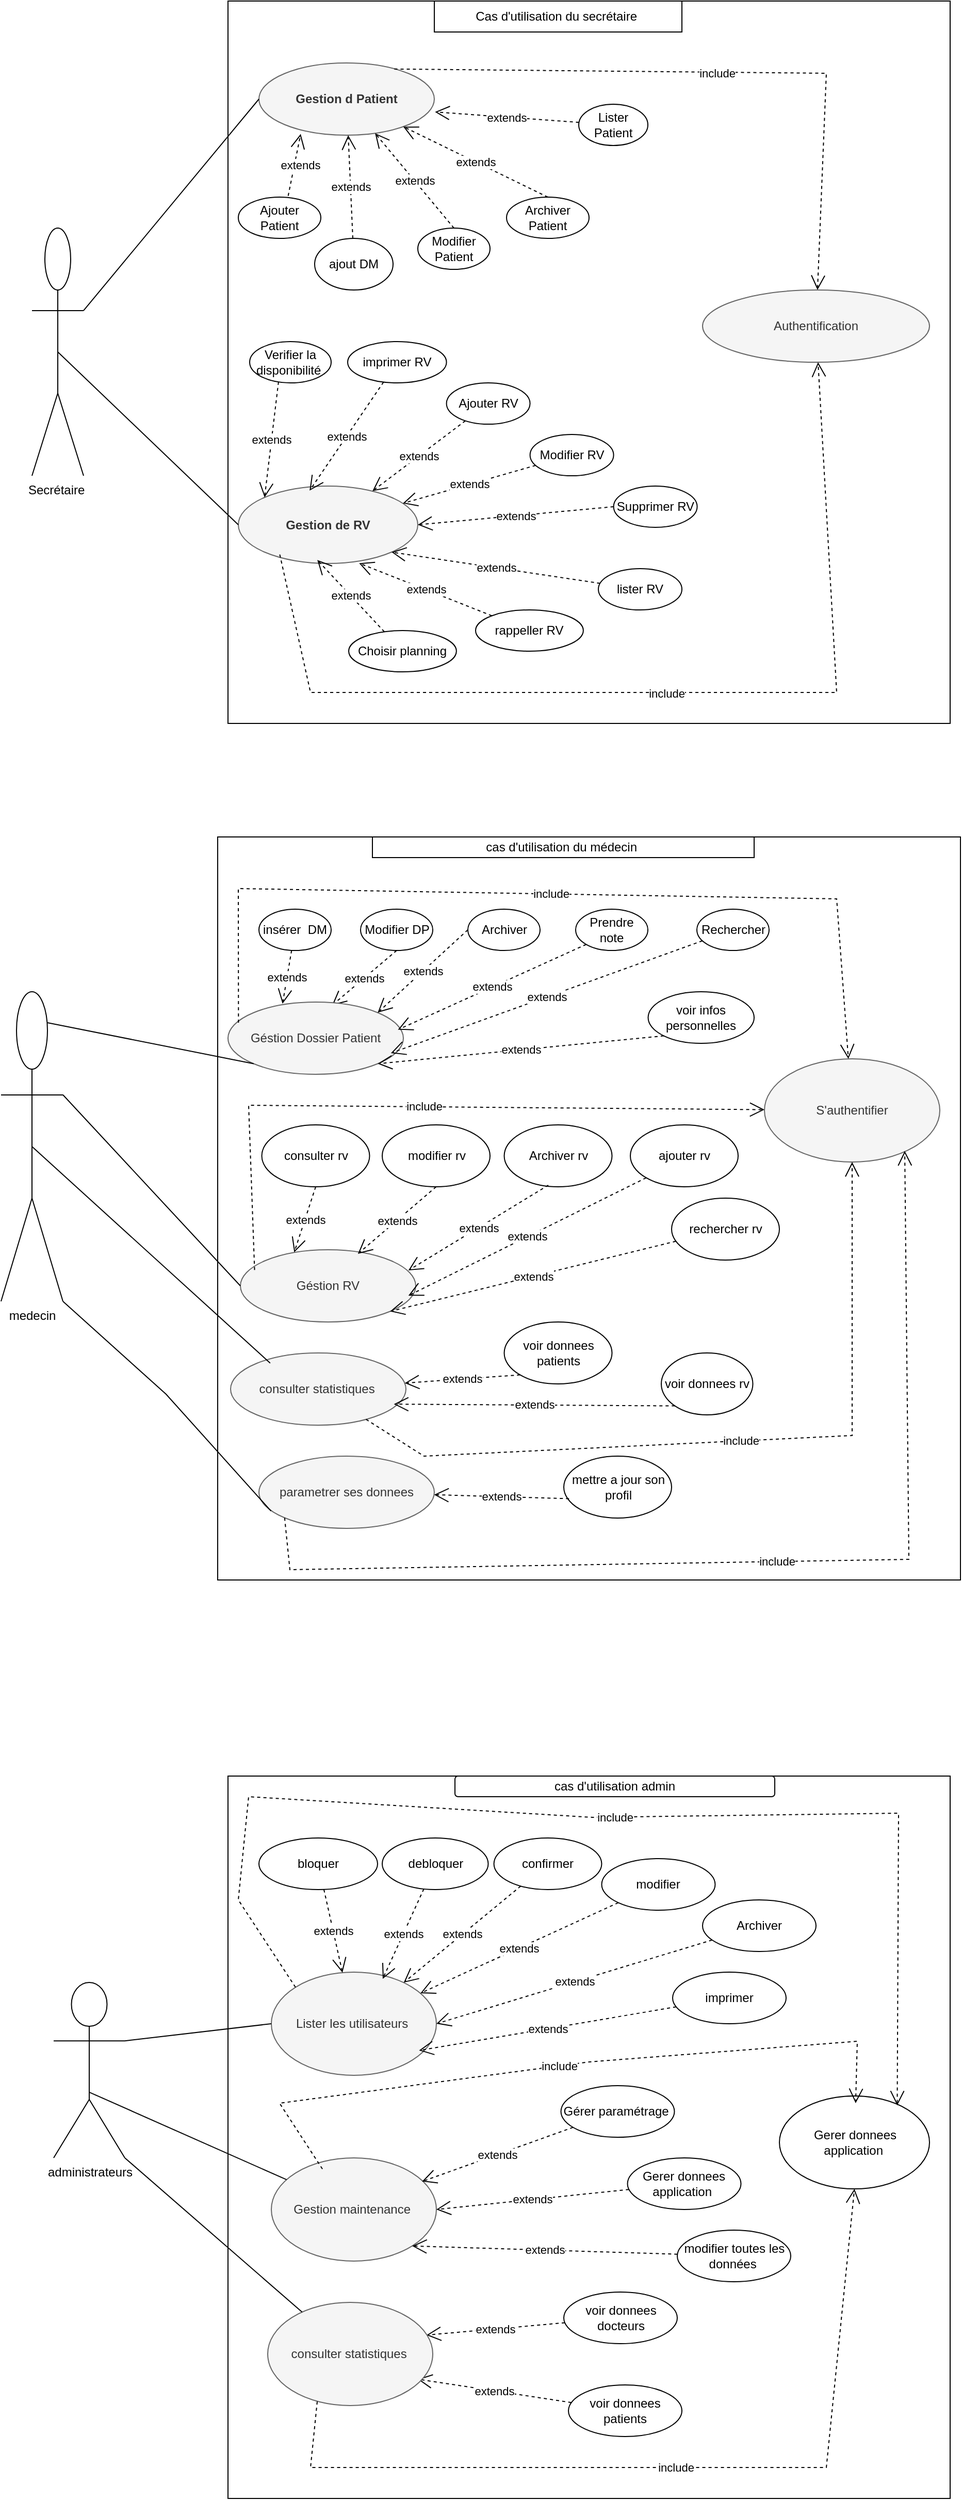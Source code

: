 <mxfile version="24.8.8">
  <diagram id="C5RBs43oDa-KdzZeNtuy" name="Page-1">
    <mxGraphModel dx="1750" dy="870" grid="1" gridSize="10" guides="1" tooltips="1" connect="1" arrows="1" fold="1" page="1" pageScale="1" pageWidth="827" pageHeight="1169" math="0" shadow="0">
      <root>
        <mxCell id="WIyWlLk6GJQsqaUBKTNV-0" />
        <mxCell id="WIyWlLk6GJQsqaUBKTNV-1" parent="WIyWlLk6GJQsqaUBKTNV-0" />
        <mxCell id="-azY2W3yGZLZTdUkkEGY-0" value="" style="whiteSpace=wrap;html=1;aspect=fixed;" parent="WIyWlLk6GJQsqaUBKTNV-1" vertex="1">
          <mxGeometry x="250" y="20" width="700" height="700" as="geometry" />
        </mxCell>
        <mxCell id="-azY2W3yGZLZTdUkkEGY-1" value="Cas d&#39;utilisation du secrétaire&amp;nbsp;" style="rounded=0;whiteSpace=wrap;html=1;" parent="WIyWlLk6GJQsqaUBKTNV-1" vertex="1">
          <mxGeometry x="450" y="20" width="240" height="30" as="geometry" />
        </mxCell>
        <mxCell id="-azY2W3yGZLZTdUkkEGY-2" value="Secrétaire&amp;nbsp;" style="shape=umlActor;verticalLabelPosition=bottom;verticalAlign=top;html=1;outlineConnect=0;" parent="WIyWlLk6GJQsqaUBKTNV-1" vertex="1">
          <mxGeometry x="60" y="240" width="50" height="240" as="geometry" />
        </mxCell>
        <mxCell id="-azY2W3yGZLZTdUkkEGY-4" value="Gestion d Patient" style="ellipse;whiteSpace=wrap;html=1;fillColor=#f5f5f5;fontColor=#333333;strokeColor=#666666;fontStyle=1" parent="WIyWlLk6GJQsqaUBKTNV-1" vertex="1">
          <mxGeometry x="280" y="80" width="170" height="70" as="geometry" />
        </mxCell>
        <mxCell id="-azY2W3yGZLZTdUkkEGY-6" value="extends" style="endArrow=open;endSize=12;dashed=1;html=1;rounded=0;exitX=0.5;exitY=1;exitDx=0;exitDy=0;entryX=0.238;entryY=0.983;entryDx=0;entryDy=0;entryPerimeter=0;" parent="WIyWlLk6GJQsqaUBKTNV-1" source="-azY2W3yGZLZTdUkkEGY-7" target="-azY2W3yGZLZTdUkkEGY-4" edge="1">
          <mxGeometry x="0.408" y="-6" width="160" relative="1" as="geometry">
            <mxPoint x="310" y="280" as="sourcePoint" />
            <mxPoint x="310" y="170" as="targetPoint" />
            <Array as="points" />
            <mxPoint y="-1" as="offset" />
          </mxGeometry>
        </mxCell>
        <mxCell id="-azY2W3yGZLZTdUkkEGY-7" value="Ajouter Patient" style="ellipse;whiteSpace=wrap;html=1;" parent="WIyWlLk6GJQsqaUBKTNV-1" vertex="1">
          <mxGeometry x="260" y="210" width="80" height="40" as="geometry" />
        </mxCell>
        <mxCell id="-azY2W3yGZLZTdUkkEGY-8" value="" style="endArrow=none;html=1;rounded=0;exitX=1;exitY=0.333;exitDx=0;exitDy=0;exitPerimeter=0;entryX=0;entryY=0.5;entryDx=0;entryDy=0;" parent="WIyWlLk6GJQsqaUBKTNV-1" source="-azY2W3yGZLZTdUkkEGY-2" target="-azY2W3yGZLZTdUkkEGY-4" edge="1">
          <mxGeometry width="50" height="50" relative="1" as="geometry">
            <mxPoint x="200" y="390" as="sourcePoint" />
            <mxPoint x="250" y="340" as="targetPoint" />
          </mxGeometry>
        </mxCell>
        <mxCell id="-azY2W3yGZLZTdUkkEGY-9" value="Modifier Patient" style="ellipse;whiteSpace=wrap;html=1;" parent="WIyWlLk6GJQsqaUBKTNV-1" vertex="1">
          <mxGeometry x="434" y="240" width="70" height="40" as="geometry" />
        </mxCell>
        <mxCell id="-azY2W3yGZLZTdUkkEGY-10" value="extends" style="endArrow=open;endSize=12;dashed=1;html=1;rounded=0;exitX=0.5;exitY=0;exitDx=0;exitDy=0;" parent="WIyWlLk6GJQsqaUBKTNV-1" source="-azY2W3yGZLZTdUkkEGY-9" target="-azY2W3yGZLZTdUkkEGY-4" edge="1">
          <mxGeometry width="160" relative="1" as="geometry">
            <mxPoint x="429" y="280" as="sourcePoint" />
            <mxPoint x="444" y="330" as="targetPoint" />
            <Array as="points" />
          </mxGeometry>
        </mxCell>
        <mxCell id="-azY2W3yGZLZTdUkkEGY-12" value="Archiver Patient" style="ellipse;whiteSpace=wrap;html=1;" parent="WIyWlLk6GJQsqaUBKTNV-1" vertex="1">
          <mxGeometry x="520" y="210" width="80" height="40" as="geometry" />
        </mxCell>
        <mxCell id="-azY2W3yGZLZTdUkkEGY-13" value="extends" style="endArrow=open;endSize=12;dashed=1;html=1;rounded=0;exitX=0.5;exitY=0;exitDx=0;exitDy=0;" parent="WIyWlLk6GJQsqaUBKTNV-1" source="-azY2W3yGZLZTdUkkEGY-12" target="-azY2W3yGZLZTdUkkEGY-4" edge="1">
          <mxGeometry width="160" relative="1" as="geometry">
            <mxPoint x="492.5" y="310" as="sourcePoint" />
            <mxPoint x="407.5" y="362" as="targetPoint" />
            <Array as="points" />
          </mxGeometry>
        </mxCell>
        <mxCell id="-azY2W3yGZLZTdUkkEGY-16" value="Gestion de RV" style="ellipse;whiteSpace=wrap;html=1;fillColor=#f5f5f5;fontColor=#333333;strokeColor=#666666;fontStyle=1" parent="WIyWlLk6GJQsqaUBKTNV-1" vertex="1">
          <mxGeometry x="260" y="490" width="174" height="75" as="geometry" />
        </mxCell>
        <mxCell id="-azY2W3yGZLZTdUkkEGY-17" value="Supprimer RV" style="ellipse;whiteSpace=wrap;html=1;" parent="WIyWlLk6GJQsqaUBKTNV-1" vertex="1">
          <mxGeometry x="623.79" y="490" width="81" height="40" as="geometry" />
        </mxCell>
        <mxCell id="-azY2W3yGZLZTdUkkEGY-18" value="extends" style="endArrow=open;endSize=12;dashed=1;html=1;rounded=0;exitX=0;exitY=0.5;exitDx=0;exitDy=0;entryX=1;entryY=0.5;entryDx=0;entryDy=0;" parent="WIyWlLk6GJQsqaUBKTNV-1" source="-azY2W3yGZLZTdUkkEGY-17" target="-azY2W3yGZLZTdUkkEGY-16" edge="1">
          <mxGeometry width="160" relative="1" as="geometry">
            <mxPoint x="502.5" y="470" as="sourcePoint" />
            <mxPoint x="417.5" y="522" as="targetPoint" />
            <Array as="points" />
          </mxGeometry>
        </mxCell>
        <mxCell id="-azY2W3yGZLZTdUkkEGY-19" value="extends" style="endArrow=open;endSize=12;dashed=1;html=1;rounded=0;" parent="WIyWlLk6GJQsqaUBKTNV-1" source="-azY2W3yGZLZTdUkkEGY-22" target="-azY2W3yGZLZTdUkkEGY-16" edge="1">
          <mxGeometry width="160" relative="1" as="geometry">
            <mxPoint x="371" y="430" as="sourcePoint" />
            <mxPoint x="454" y="490" as="targetPoint" />
            <Array as="points" />
          </mxGeometry>
        </mxCell>
        <mxCell id="-azY2W3yGZLZTdUkkEGY-20" value="extends" style="endArrow=open;endSize=12;dashed=1;html=1;rounded=0;" parent="WIyWlLk6GJQsqaUBKTNV-1" source="-azY2W3yGZLZTdUkkEGY-21" target="-azY2W3yGZLZTdUkkEGY-16" edge="1">
          <mxGeometry width="160" relative="1" as="geometry">
            <mxPoint x="320" y="440" as="sourcePoint" />
            <mxPoint x="340" y="520" as="targetPoint" />
            <Array as="points" />
          </mxGeometry>
        </mxCell>
        <mxCell id="-azY2W3yGZLZTdUkkEGY-22" value="Modifier RV" style="ellipse;whiteSpace=wrap;html=1;" parent="WIyWlLk6GJQsqaUBKTNV-1" vertex="1">
          <mxGeometry x="542.79" y="440" width="81" height="40" as="geometry" />
        </mxCell>
        <mxCell id="-azY2W3yGZLZTdUkkEGY-26" value="" style="endArrow=open;endSize=12;dashed=1;html=1;rounded=0;exitX=0.772;exitY=0.084;exitDx=0;exitDy=0;exitPerimeter=0;" parent="WIyWlLk6GJQsqaUBKTNV-1" source="-azY2W3yGZLZTdUkkEGY-4" target="-azY2W3yGZLZTdUkkEGY-32" edge="1">
          <mxGeometry width="160" relative="1" as="geometry">
            <mxPoint x="320" y="440" as="sourcePoint" />
            <mxPoint x="348" y="535" as="targetPoint" />
            <Array as="points">
              <mxPoint x="830" y="90" />
            </Array>
          </mxGeometry>
        </mxCell>
        <mxCell id="-azY2W3yGZLZTdUkkEGY-33" value="include" style="edgeLabel;html=1;align=center;verticalAlign=middle;resizable=0;points=[];" parent="-azY2W3yGZLZTdUkkEGY-26" vertex="1" connectable="0">
          <mxGeometry x="-0.005" y="-1" relative="1" as="geometry">
            <mxPoint as="offset" />
          </mxGeometry>
        </mxCell>
        <mxCell id="-azY2W3yGZLZTdUkkEGY-21" value="Ajouter RV" style="ellipse;whiteSpace=wrap;html=1;" parent="WIyWlLk6GJQsqaUBKTNV-1" vertex="1">
          <mxGeometry x="461.79" y="390" width="81" height="40" as="geometry" />
        </mxCell>
        <mxCell id="-azY2W3yGZLZTdUkkEGY-27" value="lister RV" style="ellipse;whiteSpace=wrap;html=1;" parent="WIyWlLk6GJQsqaUBKTNV-1" vertex="1">
          <mxGeometry x="609" y="570" width="81" height="40" as="geometry" />
        </mxCell>
        <mxCell id="-azY2W3yGZLZTdUkkEGY-28" value="extends" style="endArrow=open;endSize=12;dashed=1;html=1;rounded=0;entryX=1;entryY=1;entryDx=0;entryDy=0;" parent="WIyWlLk6GJQsqaUBKTNV-1" source="-azY2W3yGZLZTdUkkEGY-27" target="-azY2W3yGZLZTdUkkEGY-16" edge="1">
          <mxGeometry width="160" relative="1" as="geometry">
            <mxPoint x="513" y="532.5" as="sourcePoint" />
            <mxPoint x="490" y="682.5" as="targetPoint" />
            <Array as="points" />
          </mxGeometry>
        </mxCell>
        <mxCell id="-azY2W3yGZLZTdUkkEGY-30" value="Lister Patient" style="ellipse;whiteSpace=wrap;html=1;" parent="WIyWlLk6GJQsqaUBKTNV-1" vertex="1">
          <mxGeometry x="590" y="120" width="67" height="40" as="geometry" />
        </mxCell>
        <mxCell id="-azY2W3yGZLZTdUkkEGY-31" value="extends" style="endArrow=open;endSize=12;dashed=1;html=1;rounded=0;entryX=1.004;entryY=0.678;entryDx=0;entryDy=0;entryPerimeter=0;" parent="WIyWlLk6GJQsqaUBKTNV-1" source="-azY2W3yGZLZTdUkkEGY-30" target="-azY2W3yGZLZTdUkkEGY-4" edge="1">
          <mxGeometry width="160" relative="1" as="geometry">
            <mxPoint x="502" y="280" as="sourcePoint" />
            <mxPoint x="407" y="330" as="targetPoint" />
            <Array as="points" />
          </mxGeometry>
        </mxCell>
        <mxCell id="-azY2W3yGZLZTdUkkEGY-32" value="Authentification" style="ellipse;whiteSpace=wrap;html=1;fillColor=#f5f5f5;fontColor=#333333;strokeColor=#666666;" parent="WIyWlLk6GJQsqaUBKTNV-1" vertex="1">
          <mxGeometry x="710" y="300" width="220" height="70" as="geometry" />
        </mxCell>
        <mxCell id="-azY2W3yGZLZTdUkkEGY-34" value="" style="endArrow=open;endSize=12;dashed=1;html=1;rounded=0;exitX=0.231;exitY=0.884;exitDx=0;exitDy=0;exitPerimeter=0;" parent="WIyWlLk6GJQsqaUBKTNV-1" source="-azY2W3yGZLZTdUkkEGY-16" target="-azY2W3yGZLZTdUkkEGY-32" edge="1">
          <mxGeometry width="160" relative="1" as="geometry">
            <mxPoint x="318" y="640" as="sourcePoint" />
            <mxPoint x="900" y="720" as="targetPoint" />
            <Array as="points">
              <mxPoint x="330" y="690" />
              <mxPoint x="840" y="690" />
            </Array>
          </mxGeometry>
        </mxCell>
        <mxCell id="-azY2W3yGZLZTdUkkEGY-35" value="include" style="edgeLabel;html=1;align=center;verticalAlign=middle;resizable=0;points=[];" parent="-azY2W3yGZLZTdUkkEGY-34" vertex="1" connectable="0">
          <mxGeometry x="-0.005" y="-1" relative="1" as="geometry">
            <mxPoint as="offset" />
          </mxGeometry>
        </mxCell>
        <mxCell id="-azY2W3yGZLZTdUkkEGY-40" value="ajout DM" style="ellipse;whiteSpace=wrap;html=1;" parent="WIyWlLk6GJQsqaUBKTNV-1" vertex="1">
          <mxGeometry x="334" y="250" width="76" height="50" as="geometry" />
        </mxCell>
        <mxCell id="-azY2W3yGZLZTdUkkEGY-41" value="extends" style="endArrow=open;endSize=12;dashed=1;html=1;rounded=0;" parent="WIyWlLk6GJQsqaUBKTNV-1" source="-azY2W3yGZLZTdUkkEGY-40" target="-azY2W3yGZLZTdUkkEGY-4" edge="1">
          <mxGeometry width="160" relative="1" as="geometry">
            <mxPoint x="330" y="420" as="sourcePoint" />
            <mxPoint x="270" y="525" as="targetPoint" />
            <Array as="points" />
          </mxGeometry>
        </mxCell>
        <mxCell id="-azY2W3yGZLZTdUkkEGY-45" value="rappeller RV" style="ellipse;whiteSpace=wrap;html=1;" parent="WIyWlLk6GJQsqaUBKTNV-1" vertex="1">
          <mxGeometry x="490.0" y="610" width="104.43" height="40" as="geometry" />
        </mxCell>
        <mxCell id="-azY2W3yGZLZTdUkkEGY-46" value="extends" style="endArrow=open;endSize=12;dashed=1;html=1;rounded=0;entryX=0.673;entryY=0.997;entryDx=0;entryDy=0;entryPerimeter=0;" parent="WIyWlLk6GJQsqaUBKTNV-1" source="-azY2W3yGZLZTdUkkEGY-45" target="-azY2W3yGZLZTdUkkEGY-16" edge="1">
          <mxGeometry width="160" relative="1" as="geometry">
            <mxPoint x="427.93" y="548.5" as="sourcePoint" />
            <mxPoint x="303.0" y="580" as="targetPoint" />
            <Array as="points" />
          </mxGeometry>
        </mxCell>
        <mxCell id="-azY2W3yGZLZTdUkkEGY-52" value="" style="whiteSpace=wrap;html=1;aspect=fixed;" parent="WIyWlLk6GJQsqaUBKTNV-1" vertex="1">
          <mxGeometry x="240" y="830" width="720" height="720" as="geometry" />
        </mxCell>
        <mxCell id="-azY2W3yGZLZTdUkkEGY-53" value="medecin" style="shape=umlActor;verticalLabelPosition=bottom;verticalAlign=top;html=1;outlineConnect=0;" parent="WIyWlLk6GJQsqaUBKTNV-1" vertex="1">
          <mxGeometry x="30" y="980" width="60" height="300" as="geometry" />
        </mxCell>
        <mxCell id="-azY2W3yGZLZTdUkkEGY-54" value="extends" style="endArrow=open;endSize=12;dashed=1;html=1;rounded=0;entryX=0.593;entryY=0.046;entryDx=0;entryDy=0;exitX=0.5;exitY=1;exitDx=0;exitDy=0;entryPerimeter=0;" parent="WIyWlLk6GJQsqaUBKTNV-1" source="-azY2W3yGZLZTdUkkEGY-60" target="-azY2W3yGZLZTdUkkEGY-56" edge="1">
          <mxGeometry width="160" relative="1" as="geometry">
            <mxPoint x="470" y="960" as="sourcePoint" />
            <mxPoint x="367" y="1010" as="targetPoint" />
            <Array as="points" />
          </mxGeometry>
        </mxCell>
        <mxCell id="-azY2W3yGZLZTdUkkEGY-55" value="insérer&amp;nbsp; DM" style="ellipse;whiteSpace=wrap;html=1;" parent="WIyWlLk6GJQsqaUBKTNV-1" vertex="1">
          <mxGeometry x="280" y="900" width="70" height="40" as="geometry" />
        </mxCell>
        <mxCell id="-azY2W3yGZLZTdUkkEGY-56" value="Géstion Dossier Patient" style="ellipse;whiteSpace=wrap;html=1;fillColor=#f5f5f5;fontColor=#333333;strokeColor=#666666;" parent="WIyWlLk6GJQsqaUBKTNV-1" vertex="1">
          <mxGeometry x="250" y="990" width="170" height="70" as="geometry" />
        </mxCell>
        <mxCell id="-azY2W3yGZLZTdUkkEGY-58" value="cas d&#39;utilisation du médecin&amp;nbsp;" style="rounded=0;whiteSpace=wrap;html=1;" parent="WIyWlLk6GJQsqaUBKTNV-1" vertex="1">
          <mxGeometry x="390" y="830" width="370" height="20" as="geometry" />
        </mxCell>
        <mxCell id="-azY2W3yGZLZTdUkkEGY-59" value="extends" style="endArrow=open;endSize=12;dashed=1;html=1;rounded=0;entryX=0.311;entryY=0.023;entryDx=0;entryDy=0;entryPerimeter=0;" parent="WIyWlLk6GJQsqaUBKTNV-1" source="-azY2W3yGZLZTdUkkEGY-55" target="-azY2W3yGZLZTdUkkEGY-56" edge="1">
          <mxGeometry width="160" relative="1" as="geometry">
            <mxPoint x="365" y="960" as="sourcePoint" />
            <mxPoint x="280" y="1020" as="targetPoint" />
            <Array as="points" />
          </mxGeometry>
        </mxCell>
        <mxCell id="-azY2W3yGZLZTdUkkEGY-60" value="Modifier DP" style="ellipse;whiteSpace=wrap;html=1;" parent="WIyWlLk6GJQsqaUBKTNV-1" vertex="1">
          <mxGeometry x="378.5" y="900" width="70" height="40" as="geometry" />
        </mxCell>
        <mxCell id="-azY2W3yGZLZTdUkkEGY-61" value="Archiver" style="ellipse;whiteSpace=wrap;html=1;" parent="WIyWlLk6GJQsqaUBKTNV-1" vertex="1">
          <mxGeometry x="482.5" y="900" width="70" height="40" as="geometry" />
        </mxCell>
        <mxCell id="-azY2W3yGZLZTdUkkEGY-62" value="extends" style="endArrow=open;endSize=12;dashed=1;html=1;rounded=0;entryX=1;entryY=0;entryDx=0;entryDy=0;exitX=0;exitY=0.5;exitDx=0;exitDy=0;" parent="WIyWlLk6GJQsqaUBKTNV-1" source="-azY2W3yGZLZTdUkkEGY-61" target="-azY2W3yGZLZTdUkkEGY-56" edge="1">
          <mxGeometry width="160" relative="1" as="geometry">
            <mxPoint x="480" y="970" as="sourcePoint" />
            <mxPoint x="351" y="1023" as="targetPoint" />
            <Array as="points" />
          </mxGeometry>
        </mxCell>
        <mxCell id="-azY2W3yGZLZTdUkkEGY-63" value="Prendre note" style="ellipse;whiteSpace=wrap;html=1;" parent="WIyWlLk6GJQsqaUBKTNV-1" vertex="1">
          <mxGeometry x="587.0" y="900" width="70" height="40" as="geometry" />
        </mxCell>
        <mxCell id="-azY2W3yGZLZTdUkkEGY-64" value="extends" style="endArrow=open;endSize=12;dashed=1;html=1;rounded=0;entryX=0.969;entryY=0.383;entryDx=0;entryDy=0;entryPerimeter=0;exitX=0;exitY=1;exitDx=0;exitDy=0;" parent="WIyWlLk6GJQsqaUBKTNV-1" source="-azY2W3yGZLZTdUkkEGY-63" target="-azY2W3yGZLZTdUkkEGY-56" edge="1">
          <mxGeometry width="160" relative="1" as="geometry">
            <mxPoint x="590" y="1025" as="sourcePoint" />
            <mxPoint x="410" y="1040" as="targetPoint" />
            <Array as="points" />
          </mxGeometry>
        </mxCell>
        <mxCell id="-azY2W3yGZLZTdUkkEGY-65" value="extends" style="endArrow=open;endSize=12;dashed=1;html=1;rounded=0;entryX=0.397;entryY=0.059;entryDx=0;entryDy=0;entryPerimeter=0;" parent="WIyWlLk6GJQsqaUBKTNV-1" source="-azY2W3yGZLZTdUkkEGY-66" target="-azY2W3yGZLZTdUkkEGY-16" edge="1">
          <mxGeometry width="160" relative="1" as="geometry">
            <mxPoint x="235.21" y="416" as="sourcePoint" />
            <mxPoint x="328.21" y="524" as="targetPoint" />
            <Array as="points" />
          </mxGeometry>
        </mxCell>
        <mxCell id="-azY2W3yGZLZTdUkkEGY-66" value="imprimer RV" style="ellipse;whiteSpace=wrap;html=1;" parent="WIyWlLk6GJQsqaUBKTNV-1" vertex="1">
          <mxGeometry x="366" y="350" width="95.79" height="40" as="geometry" />
        </mxCell>
        <mxCell id="-azY2W3yGZLZTdUkkEGY-68" value="Verifier la disponibilité&amp;nbsp;" style="ellipse;whiteSpace=wrap;html=1;" parent="WIyWlLk6GJQsqaUBKTNV-1" vertex="1">
          <mxGeometry x="271" y="350" width="79" height="40" as="geometry" />
        </mxCell>
        <mxCell id="-azY2W3yGZLZTdUkkEGY-69" value="extends" style="endArrow=open;endSize=12;dashed=1;html=1;rounded=0;exitX=0.354;exitY=0.973;exitDx=0;exitDy=0;exitPerimeter=0;entryX=0;entryY=0;entryDx=0;entryDy=0;" parent="WIyWlLk6GJQsqaUBKTNV-1" source="-azY2W3yGZLZTdUkkEGY-68" target="-azY2W3yGZLZTdUkkEGY-16" edge="1">
          <mxGeometry width="160" relative="1" as="geometry">
            <mxPoint x="557" y="130" as="sourcePoint" />
            <mxPoint x="363" y="490" as="targetPoint" />
            <Array as="points" />
          </mxGeometry>
        </mxCell>
        <mxCell id="-azY2W3yGZLZTdUkkEGY-83" value="Choisir planning" style="ellipse;whiteSpace=wrap;html=1;" parent="WIyWlLk6GJQsqaUBKTNV-1" vertex="1">
          <mxGeometry x="367.0" y="630" width="104.43" height="40" as="geometry" />
        </mxCell>
        <mxCell id="-azY2W3yGZLZTdUkkEGY-84" value="extends" style="endArrow=open;endSize=12;dashed=1;html=1;rounded=0;entryX=0.44;entryY=0.955;entryDx=0;entryDy=0;entryPerimeter=0;" parent="WIyWlLk6GJQsqaUBKTNV-1" source="-azY2W3yGZLZTdUkkEGY-83" target="-azY2W3yGZLZTdUkkEGY-16" edge="1">
          <mxGeometry width="160" relative="1" as="geometry">
            <mxPoint x="299.93" y="558.5" as="sourcePoint" />
            <mxPoint x="430" y="549" as="targetPoint" />
            <Array as="points" />
          </mxGeometry>
        </mxCell>
        <mxCell id="-azY2W3yGZLZTdUkkEGY-86" value="" style="endArrow=none;html=1;rounded=0;exitX=0.5;exitY=0.5;exitDx=0;exitDy=0;exitPerimeter=0;entryX=0;entryY=0.5;entryDx=0;entryDy=0;" parent="WIyWlLk6GJQsqaUBKTNV-1" source="-azY2W3yGZLZTdUkkEGY-2" target="-azY2W3yGZLZTdUkkEGY-16" edge="1">
          <mxGeometry width="50" height="50" relative="1" as="geometry">
            <mxPoint x="184.5" y="220" as="sourcePoint" />
            <mxPoint x="365.5" y="454" as="targetPoint" />
          </mxGeometry>
        </mxCell>
        <mxCell id="-azY2W3yGZLZTdUkkEGY-89" value="Géstion RV" style="ellipse;whiteSpace=wrap;html=1;fillColor=#f5f5f5;fontColor=#333333;strokeColor=#666666;" parent="WIyWlLk6GJQsqaUBKTNV-1" vertex="1">
          <mxGeometry x="262" y="1230" width="170" height="70" as="geometry" />
        </mxCell>
        <mxCell id="-azY2W3yGZLZTdUkkEGY-91" value="consulter rv" style="ellipse;whiteSpace=wrap;html=1;" parent="WIyWlLk6GJQsqaUBKTNV-1" vertex="1">
          <mxGeometry x="282.75" y="1109" width="104.5" height="60" as="geometry" />
        </mxCell>
        <mxCell id="-azY2W3yGZLZTdUkkEGY-92" value="extends" style="endArrow=open;endSize=12;dashed=1;html=1;rounded=0;exitX=0.5;exitY=1;exitDx=0;exitDy=0;entryX=0.307;entryY=0.036;entryDx=0;entryDy=0;entryPerimeter=0;" parent="WIyWlLk6GJQsqaUBKTNV-1" source="-azY2W3yGZLZTdUkkEGY-91" target="-azY2W3yGZLZTdUkkEGY-89" edge="1">
          <mxGeometry width="160" relative="1" as="geometry">
            <mxPoint x="380" y="1278.2" as="sourcePoint" />
            <mxPoint x="515" y="1220" as="targetPoint" />
            <Array as="points" />
          </mxGeometry>
        </mxCell>
        <mxCell id="-azY2W3yGZLZTdUkkEGY-93" value="modifier rv" style="ellipse;whiteSpace=wrap;html=1;" parent="WIyWlLk6GJQsqaUBKTNV-1" vertex="1">
          <mxGeometry x="399.5" y="1109" width="104.5" height="60" as="geometry" />
        </mxCell>
        <mxCell id="-azY2W3yGZLZTdUkkEGY-94" value="extends" style="endArrow=open;endSize=12;dashed=1;html=1;rounded=0;exitX=0.5;exitY=1;exitDx=0;exitDy=0;entryX=0.67;entryY=0.057;entryDx=0;entryDy=0;entryPerimeter=0;" parent="WIyWlLk6GJQsqaUBKTNV-1" source="-azY2W3yGZLZTdUkkEGY-93" target="-azY2W3yGZLZTdUkkEGY-89" edge="1">
          <mxGeometry width="160" relative="1" as="geometry">
            <mxPoint x="518.5" y="1258.2" as="sourcePoint" />
            <mxPoint x="477.5" y="1280" as="targetPoint" />
            <Array as="points" />
          </mxGeometry>
        </mxCell>
        <mxCell id="-azY2W3yGZLZTdUkkEGY-95" value="Archiver rv" style="ellipse;whiteSpace=wrap;html=1;" parent="WIyWlLk6GJQsqaUBKTNV-1" vertex="1">
          <mxGeometry x="517.75" y="1109" width="104.5" height="60" as="geometry" />
        </mxCell>
        <mxCell id="-azY2W3yGZLZTdUkkEGY-96" value="extends" style="endArrow=open;endSize=12;dashed=1;html=1;rounded=0;exitX=0.409;exitY=0.974;exitDx=0;exitDy=0;entryX=0.958;entryY=0.286;entryDx=0;entryDy=0;entryPerimeter=0;exitPerimeter=0;" parent="WIyWlLk6GJQsqaUBKTNV-1" source="-azY2W3yGZLZTdUkkEGY-95" target="-azY2W3yGZLZTdUkkEGY-89" edge="1">
          <mxGeometry width="160" relative="1" as="geometry">
            <mxPoint x="628.72" y="1279.2" as="sourcePoint" />
            <mxPoint x="484.22" y="1325" as="targetPoint" />
            <Array as="points" />
          </mxGeometry>
        </mxCell>
        <mxCell id="-azY2W3yGZLZTdUkkEGY-98" value="extends" style="endArrow=open;endSize=12;dashed=1;html=1;rounded=0;exitX=0;exitY=1;exitDx=0;exitDy=0;entryX=0.958;entryY=0.636;entryDx=0;entryDy=0;entryPerimeter=0;" parent="WIyWlLk6GJQsqaUBKTNV-1" source="-azY2W3yGZLZTdUkkEGY-99" target="-azY2W3yGZLZTdUkkEGY-89" edge="1">
          <mxGeometry width="160" relative="1" as="geometry">
            <mxPoint x="677.15" y="1349.2" as="sourcePoint" />
            <mxPoint x="471.43" y="1390" as="targetPoint" />
            <Array as="points" />
          </mxGeometry>
        </mxCell>
        <mxCell id="-azY2W3yGZLZTdUkkEGY-99" value="ajouter rv" style="ellipse;whiteSpace=wrap;html=1;" parent="WIyWlLk6GJQsqaUBKTNV-1" vertex="1">
          <mxGeometry x="640" y="1109" width="104.5" height="60" as="geometry" />
        </mxCell>
        <mxCell id="-azY2W3yGZLZTdUkkEGY-100" value="" style="endArrow=none;html=1;rounded=0;exitX=0.75;exitY=0.1;exitDx=0;exitDy=0;exitPerimeter=0;entryX=0;entryY=1;entryDx=0;entryDy=0;" parent="WIyWlLk6GJQsqaUBKTNV-1" source="-azY2W3yGZLZTdUkkEGY-53" target="-azY2W3yGZLZTdUkkEGY-56" edge="1">
          <mxGeometry width="50" height="50" relative="1" as="geometry">
            <mxPoint x="210" y="1110" as="sourcePoint" />
            <mxPoint x="260" y="1060" as="targetPoint" />
          </mxGeometry>
        </mxCell>
        <mxCell id="-azY2W3yGZLZTdUkkEGY-101" value="" style="endArrow=none;html=1;rounded=0;entryX=0;entryY=0.5;entryDx=0;entryDy=0;exitX=1;exitY=0.333;exitDx=0;exitDy=0;exitPerimeter=0;" parent="WIyWlLk6GJQsqaUBKTNV-1" source="-azY2W3yGZLZTdUkkEGY-53" target="-azY2W3yGZLZTdUkkEGY-89" edge="1">
          <mxGeometry width="50" height="50" relative="1" as="geometry">
            <mxPoint x="120" y="1160" as="sourcePoint" />
            <mxPoint x="285" y="1060" as="targetPoint" />
          </mxGeometry>
        </mxCell>
        <mxCell id="-azY2W3yGZLZTdUkkEGY-103" value="S&#39;authentifier" style="ellipse;whiteSpace=wrap;html=1;fillColor=#f5f5f5;fontColor=#333333;strokeColor=#666666;" parent="WIyWlLk6GJQsqaUBKTNV-1" vertex="1">
          <mxGeometry x="770" y="1045" width="170" height="100" as="geometry" />
        </mxCell>
        <mxCell id="-azY2W3yGZLZTdUkkEGY-104" value="include" style="endArrow=open;endSize=12;dashed=1;html=1;rounded=0;exitX=0.028;exitY=0.25;exitDx=0;exitDy=0;exitPerimeter=0;" parent="WIyWlLk6GJQsqaUBKTNV-1" source="-azY2W3yGZLZTdUkkEGY-52" target="-azY2W3yGZLZTdUkkEGY-103" edge="1">
          <mxGeometry width="160" relative="1" as="geometry">
            <mxPoint x="250" y="1020" as="sourcePoint" />
            <mxPoint x="732.83" y="1122.86" as="targetPoint" />
            <Array as="points">
              <mxPoint x="260" y="880" />
              <mxPoint x="840" y="890" />
            </Array>
          </mxGeometry>
        </mxCell>
        <mxCell id="-azY2W3yGZLZTdUkkEGY-105" value="include" style="endArrow=open;endSize=12;dashed=1;html=1;rounded=0;exitX=0.081;exitY=0.28;exitDx=0;exitDy=0;exitPerimeter=0;" parent="WIyWlLk6GJQsqaUBKTNV-1" source="-azY2W3yGZLZTdUkkEGY-89" target="-azY2W3yGZLZTdUkkEGY-103" edge="1">
          <mxGeometry width="160" relative="1" as="geometry">
            <mxPoint x="288.964" y="1301.223" as="sourcePoint" />
            <mxPoint x="735.62" y="1104.973" as="targetPoint" />
            <Array as="points">
              <mxPoint x="270" y="1090" />
            </Array>
          </mxGeometry>
        </mxCell>
        <mxCell id="-azY2W3yGZLZTdUkkEGY-106" value="consulter statistiques&amp;nbsp;" style="ellipse;whiteSpace=wrap;html=1;fillColor=#f5f5f5;fontColor=#333333;strokeColor=#666666;" parent="WIyWlLk6GJQsqaUBKTNV-1" vertex="1">
          <mxGeometry x="252.5" y="1330" width="170" height="70" as="geometry" />
        </mxCell>
        <mxCell id="-azY2W3yGZLZTdUkkEGY-108" value="" style="endArrow=none;html=1;rounded=0;exitX=0.5;exitY=0.5;exitDx=0;exitDy=0;exitPerimeter=0;entryX=0.226;entryY=0.141;entryDx=0;entryDy=0;entryPerimeter=0;" parent="WIyWlLk6GJQsqaUBKTNV-1" source="-azY2W3yGZLZTdUkkEGY-53" target="-azY2W3yGZLZTdUkkEGY-106" edge="1">
          <mxGeometry width="50" height="50" relative="1" as="geometry">
            <mxPoint x="260" y="1480" as="sourcePoint" />
            <mxPoint x="310" y="1430" as="targetPoint" />
          </mxGeometry>
        </mxCell>
        <mxCell id="-azY2W3yGZLZTdUkkEGY-109" value="voir donnees patients" style="ellipse;whiteSpace=wrap;html=1;" parent="WIyWlLk6GJQsqaUBKTNV-1" vertex="1">
          <mxGeometry x="517.75" y="1300" width="104.5" height="60" as="geometry" />
        </mxCell>
        <mxCell id="-azY2W3yGZLZTdUkkEGY-110" value="extends" style="endArrow=open;endSize=12;dashed=1;html=1;rounded=0;exitX=0;exitY=1;exitDx=0;exitDy=0;" parent="WIyWlLk6GJQsqaUBKTNV-1" source="-azY2W3yGZLZTdUkkEGY-109" target="-azY2W3yGZLZTdUkkEGY-106" edge="1">
          <mxGeometry width="160" relative="1" as="geometry">
            <mxPoint x="677.15" y="1429.2" as="sourcePoint" />
            <mxPoint x="427" y="1415" as="targetPoint" />
            <Array as="points" />
          </mxGeometry>
        </mxCell>
        <mxCell id="-azY2W3yGZLZTdUkkEGY-111" value="voir donnees rv" style="ellipse;whiteSpace=wrap;html=1;" parent="WIyWlLk6GJQsqaUBKTNV-1" vertex="1">
          <mxGeometry x="670" y="1330" width="88.75" height="60" as="geometry" />
        </mxCell>
        <mxCell id="-azY2W3yGZLZTdUkkEGY-112" value="extends" style="endArrow=open;endSize=12;dashed=1;html=1;rounded=0;exitX=0;exitY=1;exitDx=0;exitDy=0;entryX=0.931;entryY=0.709;entryDx=0;entryDy=0;entryPerimeter=0;" parent="WIyWlLk6GJQsqaUBKTNV-1" source="-azY2W3yGZLZTdUkkEGY-111" target="-azY2W3yGZLZTdUkkEGY-106" edge="1">
          <mxGeometry width="160" relative="1" as="geometry">
            <mxPoint x="716.94" y="1499.2" as="sourcePoint" />
            <mxPoint x="410" y="1390" as="targetPoint" />
            <Array as="points" />
          </mxGeometry>
        </mxCell>
        <mxCell id="-azY2W3yGZLZTdUkkEGY-113" value="parametrer ses donnees" style="ellipse;whiteSpace=wrap;html=1;fillColor=#f5f5f5;fontColor=#333333;strokeColor=#666666;" parent="WIyWlLk6GJQsqaUBKTNV-1" vertex="1">
          <mxGeometry x="280" y="1430" width="170" height="70" as="geometry" />
        </mxCell>
        <mxCell id="-azY2W3yGZLZTdUkkEGY-114" value="mettre a jour son profil" style="ellipse;whiteSpace=wrap;html=1;" parent="WIyWlLk6GJQsqaUBKTNV-1" vertex="1">
          <mxGeometry x="575.5" y="1430" width="104.5" height="60" as="geometry" />
        </mxCell>
        <mxCell id="-azY2W3yGZLZTdUkkEGY-116" value="extends" style="endArrow=open;endSize=12;dashed=1;html=1;rounded=0;exitX=0.049;exitY=0.687;exitDx=0;exitDy=0;exitPerimeter=0;" parent="WIyWlLk6GJQsqaUBKTNV-1" source="-azY2W3yGZLZTdUkkEGY-114" target="-azY2W3yGZLZTdUkkEGY-113" edge="1">
          <mxGeometry width="160" relative="1" as="geometry">
            <mxPoint x="654" y="1381" as="sourcePoint" />
            <mxPoint x="419" y="1410" as="targetPoint" />
            <Array as="points" />
          </mxGeometry>
        </mxCell>
        <mxCell id="-azY2W3yGZLZTdUkkEGY-120" value="include" style="endArrow=open;endSize=12;dashed=1;html=1;rounded=0;" parent="WIyWlLk6GJQsqaUBKTNV-1" source="-azY2W3yGZLZTdUkkEGY-106" target="-azY2W3yGZLZTdUkkEGY-103" edge="1">
          <mxGeometry width="160" relative="1" as="geometry">
            <mxPoint x="359" y="1350" as="sourcePoint" />
            <mxPoint x="872" y="1163" as="targetPoint" />
            <Array as="points">
              <mxPoint x="440" y="1430" />
              <mxPoint x="855" y="1410" />
            </Array>
          </mxGeometry>
        </mxCell>
        <mxCell id="-azY2W3yGZLZTdUkkEGY-121" value="include" style="endArrow=open;endSize=12;dashed=1;html=1;rounded=0;entryX=0.8;entryY=0.893;entryDx=0;entryDy=0;entryPerimeter=0;exitX=0;exitY=1;exitDx=0;exitDy=0;" parent="WIyWlLk6GJQsqaUBKTNV-1" source="-azY2W3yGZLZTdUkkEGY-113" target="-azY2W3yGZLZTdUkkEGY-103" edge="1">
          <mxGeometry width="160" relative="1" as="geometry">
            <mxPoint x="372" y="1510" as="sourcePoint" />
            <mxPoint x="834" y="1170" as="targetPoint" />
            <Array as="points">
              <mxPoint x="310" y="1540" />
              <mxPoint x="910" y="1530" />
            </Array>
          </mxGeometry>
        </mxCell>
        <mxCell id="-azY2W3yGZLZTdUkkEGY-122" value="Rechercher" style="ellipse;whiteSpace=wrap;html=1;" parent="WIyWlLk6GJQsqaUBKTNV-1" vertex="1">
          <mxGeometry x="704.5" y="900" width="70" height="40" as="geometry" />
        </mxCell>
        <mxCell id="-azY2W3yGZLZTdUkkEGY-123" value="extends" style="endArrow=open;endSize=12;dashed=1;html=1;rounded=0;entryX=0.929;entryY=0.707;entryDx=0;entryDy=0;entryPerimeter=0;" parent="WIyWlLk6GJQsqaUBKTNV-1" source="-azY2W3yGZLZTdUkkEGY-122" target="-azY2W3yGZLZTdUkkEGY-56" edge="1">
          <mxGeometry width="160" relative="1" as="geometry">
            <mxPoint x="615" y="954" as="sourcePoint" />
            <mxPoint x="425" y="1027" as="targetPoint" />
            <Array as="points" />
          </mxGeometry>
        </mxCell>
        <mxCell id="-azY2W3yGZLZTdUkkEGY-124" value="rechercher rv" style="ellipse;whiteSpace=wrap;html=1;" parent="WIyWlLk6GJQsqaUBKTNV-1" vertex="1">
          <mxGeometry x="680" y="1180" width="104.5" height="60" as="geometry" />
        </mxCell>
        <mxCell id="-azY2W3yGZLZTdUkkEGY-125" value="extends" style="endArrow=open;endSize=12;dashed=1;html=1;rounded=0;entryX=1;entryY=1;entryDx=0;entryDy=0;" parent="WIyWlLk6GJQsqaUBKTNV-1" source="-azY2W3yGZLZTdUkkEGY-124" target="-azY2W3yGZLZTdUkkEGY-89" edge="1">
          <mxGeometry width="160" relative="1" as="geometry">
            <mxPoint x="665" y="1170" as="sourcePoint" />
            <mxPoint x="435" y="1285" as="targetPoint" />
            <Array as="points" />
          </mxGeometry>
        </mxCell>
        <mxCell id="-azY2W3yGZLZTdUkkEGY-126" value="" style="endArrow=none;html=1;rounded=0;exitX=1;exitY=1;exitDx=0;exitDy=0;exitPerimeter=0;entryX=0.069;entryY=0.76;entryDx=0;entryDy=0;entryPerimeter=0;" parent="WIyWlLk6GJQsqaUBKTNV-1" source="-azY2W3yGZLZTdUkkEGY-53" target="-azY2W3yGZLZTdUkkEGY-113" edge="1">
          <mxGeometry width="50" height="50" relative="1" as="geometry">
            <mxPoint x="130" y="1170" as="sourcePoint" />
            <mxPoint x="308" y="1350" as="targetPoint" />
            <Array as="points">
              <mxPoint x="190" y="1370" />
            </Array>
          </mxGeometry>
        </mxCell>
        <mxCell id="-azY2W3yGZLZTdUkkEGY-128" value="voir infos personnelles" style="ellipse;whiteSpace=wrap;html=1;" parent="WIyWlLk6GJQsqaUBKTNV-1" vertex="1">
          <mxGeometry x="657.25" y="980" width="102.75" height="50" as="geometry" />
        </mxCell>
        <mxCell id="-azY2W3yGZLZTdUkkEGY-129" value="extends" style="endArrow=open;endSize=12;dashed=1;html=1;rounded=0;entryX=1;entryY=1;entryDx=0;entryDy=0;exitX=0;exitY=1;exitDx=0;exitDy=0;" parent="WIyWlLk6GJQsqaUBKTNV-1" source="-azY2W3yGZLZTdUkkEGY-128" target="-azY2W3yGZLZTdUkkEGY-56" edge="1">
          <mxGeometry width="160" relative="1" as="geometry">
            <mxPoint x="720" y="941" as="sourcePoint" />
            <mxPoint x="418" y="1049" as="targetPoint" />
            <Array as="points" />
          </mxGeometry>
        </mxCell>
        <mxCell id="-azY2W3yGZLZTdUkkEGY-130" value="" style="whiteSpace=wrap;html=1;aspect=fixed;" parent="WIyWlLk6GJQsqaUBKTNV-1" vertex="1">
          <mxGeometry x="250" y="1740" width="700" height="700" as="geometry" />
        </mxCell>
        <mxCell id="-azY2W3yGZLZTdUkkEGY-131" value="administrateurs" style="shape=umlActor;verticalLabelPosition=bottom;verticalAlign=top;html=1;outlineConnect=0;" parent="WIyWlLk6GJQsqaUBKTNV-1" vertex="1">
          <mxGeometry x="81" y="1940" width="69" height="170" as="geometry" />
        </mxCell>
        <mxCell id="-azY2W3yGZLZTdUkkEGY-133" value="Lister les utilisateurs&amp;nbsp;" style="ellipse;whiteSpace=wrap;html=1;fillColor=#f5f5f5;fontColor=#333333;strokeColor=#666666;" parent="WIyWlLk6GJQsqaUBKTNV-1" vertex="1">
          <mxGeometry x="292" y="1930" width="160" height="100" as="geometry" />
        </mxCell>
        <mxCell id="-azY2W3yGZLZTdUkkEGY-134" value="extends" style="endArrow=open;endSize=12;dashed=1;html=1;rounded=0;" parent="WIyWlLk6GJQsqaUBKTNV-1" source="-azY2W3yGZLZTdUkkEGY-136" target="-azY2W3yGZLZTdUkkEGY-133" edge="1">
          <mxGeometry width="160" relative="1" as="geometry">
            <mxPoint x="579.5" y="1972" as="sourcePoint" />
            <mxPoint x="448.5" y="1968" as="targetPoint" />
            <Array as="points" />
          </mxGeometry>
        </mxCell>
        <mxCell id="-azY2W3yGZLZTdUkkEGY-136" value="bloquer" style="ellipse;whiteSpace=wrap;html=1;" parent="WIyWlLk6GJQsqaUBKTNV-1" vertex="1">
          <mxGeometry x="280" y="1800" width="115" height="50" as="geometry" />
        </mxCell>
        <mxCell id="-azY2W3yGZLZTdUkkEGY-137" value="confirmer" style="ellipse;whiteSpace=wrap;html=1;" parent="WIyWlLk6GJQsqaUBKTNV-1" vertex="1">
          <mxGeometry x="507.77" y="1800" width="104.46" height="50" as="geometry" />
        </mxCell>
        <mxCell id="-azY2W3yGZLZTdUkkEGY-138" value="debloquer" style="ellipse;whiteSpace=wrap;html=1;" parent="WIyWlLk6GJQsqaUBKTNV-1" vertex="1">
          <mxGeometry x="399.5" y="1800" width="102.75" height="50" as="geometry" />
        </mxCell>
        <mxCell id="-azY2W3yGZLZTdUkkEGY-139" value="extends" style="endArrow=open;endSize=12;dashed=1;html=1;rounded=0;entryX=0.675;entryY=0.065;entryDx=0;entryDy=0;entryPerimeter=0;" parent="WIyWlLk6GJQsqaUBKTNV-1" source="-azY2W3yGZLZTdUkkEGY-138" target="-azY2W3yGZLZTdUkkEGY-133" edge="1">
          <mxGeometry width="160" relative="1" as="geometry">
            <mxPoint x="334" y="1849" as="sourcePoint" />
            <mxPoint x="371" y="1941" as="targetPoint" />
            <Array as="points" />
          </mxGeometry>
        </mxCell>
        <mxCell id="-azY2W3yGZLZTdUkkEGY-140" value="extends" style="endArrow=open;endSize=12;dashed=1;html=1;rounded=0;" parent="WIyWlLk6GJQsqaUBKTNV-1" source="-azY2W3yGZLZTdUkkEGY-137" target="-azY2W3yGZLZTdUkkEGY-133" edge="1">
          <mxGeometry width="160" relative="1" as="geometry">
            <mxPoint x="437" y="1855" as="sourcePoint" />
            <mxPoint x="418" y="1947" as="targetPoint" />
            <Array as="points" />
          </mxGeometry>
        </mxCell>
        <mxCell id="-azY2W3yGZLZTdUkkEGY-141" value="modifier" style="ellipse;whiteSpace=wrap;html=1;" parent="WIyWlLk6GJQsqaUBKTNV-1" vertex="1">
          <mxGeometry x="612.23" y="1820" width="110" height="50" as="geometry" />
        </mxCell>
        <mxCell id="-azY2W3yGZLZTdUkkEGY-142" value="extends" style="endArrow=open;endSize=12;dashed=1;html=1;rounded=0;" parent="WIyWlLk6GJQsqaUBKTNV-1" source="-azY2W3yGZLZTdUkkEGY-141" target="-azY2W3yGZLZTdUkkEGY-133" edge="1">
          <mxGeometry width="160" relative="1" as="geometry">
            <mxPoint x="491.5" y="1925" as="sourcePoint" />
            <mxPoint x="482.5" y="2010" as="targetPoint" />
            <Array as="points" />
          </mxGeometry>
        </mxCell>
        <mxCell id="-azY2W3yGZLZTdUkkEGY-143" value="Archiver" style="ellipse;whiteSpace=wrap;html=1;" parent="WIyWlLk6GJQsqaUBKTNV-1" vertex="1">
          <mxGeometry x="710" y="1860" width="110" height="50" as="geometry" />
        </mxCell>
        <mxCell id="-azY2W3yGZLZTdUkkEGY-144" value="extends" style="endArrow=open;endSize=12;dashed=1;html=1;rounded=0;entryX=1;entryY=0.5;entryDx=0;entryDy=0;" parent="WIyWlLk6GJQsqaUBKTNV-1" source="-azY2W3yGZLZTdUkkEGY-143" target="-azY2W3yGZLZTdUkkEGY-133" edge="1">
          <mxGeometry width="160" relative="1" as="geometry">
            <mxPoint x="654" y="1844" as="sourcePoint" />
            <mxPoint x="450" y="1957" as="targetPoint" />
            <Array as="points" />
          </mxGeometry>
        </mxCell>
        <mxCell id="-azY2W3yGZLZTdUkkEGY-145" value="cas d&#39;utilisation admin" style="rounded=1;whiteSpace=wrap;html=1;" parent="WIyWlLk6GJQsqaUBKTNV-1" vertex="1">
          <mxGeometry x="470" y="1740" width="310" height="20" as="geometry" />
        </mxCell>
        <mxCell id="-azY2W3yGZLZTdUkkEGY-146" value="Gestion maintenance&amp;nbsp;" style="ellipse;whiteSpace=wrap;html=1;fillColor=#f5f5f5;fontColor=#333333;strokeColor=#666666;" parent="WIyWlLk6GJQsqaUBKTNV-1" vertex="1">
          <mxGeometry x="292" y="2110" width="160" height="100" as="geometry" />
        </mxCell>
        <mxCell id="-azY2W3yGZLZTdUkkEGY-147" value="Gérer paramétrage&amp;nbsp;" style="ellipse;whiteSpace=wrap;html=1;" parent="WIyWlLk6GJQsqaUBKTNV-1" vertex="1">
          <mxGeometry x="572.75" y="2040" width="110" height="50" as="geometry" />
        </mxCell>
        <mxCell id="-azY2W3yGZLZTdUkkEGY-148" value="extends" style="endArrow=open;endSize=12;dashed=1;html=1;rounded=0;entryX=0.913;entryY=0.229;entryDx=0;entryDy=0;entryPerimeter=0;" parent="WIyWlLk6GJQsqaUBKTNV-1" source="-azY2W3yGZLZTdUkkEGY-147" target="-azY2W3yGZLZTdUkkEGY-146" edge="1">
          <mxGeometry width="160" relative="1" as="geometry">
            <mxPoint x="654" y="1964" as="sourcePoint" />
            <mxPoint x="460" y="2100" as="targetPoint" />
            <Array as="points" />
          </mxGeometry>
        </mxCell>
        <mxCell id="-azY2W3yGZLZTdUkkEGY-149" value="Gerer donnees application&amp;nbsp;" style="ellipse;whiteSpace=wrap;html=1;" parent="WIyWlLk6GJQsqaUBKTNV-1" vertex="1">
          <mxGeometry x="637.25" y="2110" width="110" height="50" as="geometry" />
        </mxCell>
        <mxCell id="-azY2W3yGZLZTdUkkEGY-150" value="extends" style="endArrow=open;endSize=12;dashed=1;html=1;rounded=0;entryX=1;entryY=0.5;entryDx=0;entryDy=0;" parent="WIyWlLk6GJQsqaUBKTNV-1" source="-azY2W3yGZLZTdUkkEGY-149" target="-azY2W3yGZLZTdUkkEGY-146" edge="1">
          <mxGeometry width="160" relative="1" as="geometry">
            <mxPoint x="676.5" y="2064" as="sourcePoint" />
            <mxPoint x="482.5" y="2200" as="targetPoint" />
            <Array as="points" />
          </mxGeometry>
        </mxCell>
        <mxCell id="-azY2W3yGZLZTdUkkEGY-151" value="modifier toutes les données&amp;nbsp;" style="ellipse;whiteSpace=wrap;html=1;" parent="WIyWlLk6GJQsqaUBKTNV-1" vertex="1">
          <mxGeometry x="685.5" y="2180" width="110" height="50" as="geometry" />
        </mxCell>
        <mxCell id="-azY2W3yGZLZTdUkkEGY-152" value="extends" style="endArrow=open;endSize=12;dashed=1;html=1;rounded=0;entryX=1;entryY=1;entryDx=0;entryDy=0;" parent="WIyWlLk6GJQsqaUBKTNV-1" source="-azY2W3yGZLZTdUkkEGY-151" target="-azY2W3yGZLZTdUkkEGY-146" edge="1">
          <mxGeometry width="160" relative="1" as="geometry">
            <mxPoint x="686.5" y="2074" as="sourcePoint" />
            <mxPoint x="492.5" y="2210" as="targetPoint" />
            <Array as="points" />
          </mxGeometry>
        </mxCell>
        <mxCell id="-azY2W3yGZLZTdUkkEGY-153" value="voir donnees docteurs" style="ellipse;whiteSpace=wrap;html=1;" parent="WIyWlLk6GJQsqaUBKTNV-1" vertex="1">
          <mxGeometry x="575.5" y="2240" width="110" height="50" as="geometry" />
        </mxCell>
        <mxCell id="-azY2W3yGZLZTdUkkEGY-154" value="extends" style="endArrow=open;endSize=12;dashed=1;html=1;rounded=0;entryX=0.962;entryY=0.317;entryDx=0;entryDy=0;entryPerimeter=0;" parent="WIyWlLk6GJQsqaUBKTNV-1" source="-azY2W3yGZLZTdUkkEGY-153" target="-azY2W3yGZLZTdUkkEGY-157" edge="1">
          <mxGeometry width="160" relative="1" as="geometry">
            <mxPoint x="696.5" y="2084" as="sourcePoint" />
            <mxPoint x="502.5" y="2220" as="targetPoint" />
            <Array as="points" />
          </mxGeometry>
        </mxCell>
        <mxCell id="-azY2W3yGZLZTdUkkEGY-155" value="voir donnees patients" style="ellipse;whiteSpace=wrap;html=1;" parent="WIyWlLk6GJQsqaUBKTNV-1" vertex="1">
          <mxGeometry x="580" y="2330" width="110" height="50" as="geometry" />
        </mxCell>
        <mxCell id="-azY2W3yGZLZTdUkkEGY-156" value="extends" style="endArrow=open;endSize=12;dashed=1;html=1;rounded=0;entryX=0.908;entryY=0.744;entryDx=0;entryDy=0;entryPerimeter=0;" parent="WIyWlLk6GJQsqaUBKTNV-1" source="-azY2W3yGZLZTdUkkEGY-155" target="-azY2W3yGZLZTdUkkEGY-157" edge="1">
          <mxGeometry width="160" relative="1" as="geometry">
            <mxPoint x="696.25" y="2274" as="sourcePoint" />
            <mxPoint x="502.25" y="2410" as="targetPoint" />
            <Array as="points" />
          </mxGeometry>
        </mxCell>
        <mxCell id="-azY2W3yGZLZTdUkkEGY-157" value="consulter statistiques&amp;nbsp;" style="ellipse;whiteSpace=wrap;html=1;fillColor=#f5f5f5;fontColor=#333333;strokeColor=#666666;" parent="WIyWlLk6GJQsqaUBKTNV-1" vertex="1">
          <mxGeometry x="288.5" y="2250" width="160" height="100" as="geometry" />
        </mxCell>
        <mxCell id="-azY2W3yGZLZTdUkkEGY-158" value="imprimer" style="ellipse;whiteSpace=wrap;html=1;" parent="WIyWlLk6GJQsqaUBKTNV-1" vertex="1">
          <mxGeometry x="681" y="1930" width="110" height="50" as="geometry" />
        </mxCell>
        <mxCell id="-azY2W3yGZLZTdUkkEGY-159" value="extends" style="endArrow=open;endSize=12;dashed=1;html=1;rounded=0;entryX=0.895;entryY=0.759;entryDx=0;entryDy=0;entryPerimeter=0;" parent="WIyWlLk6GJQsqaUBKTNV-1" source="-azY2W3yGZLZTdUkkEGY-158" target="-azY2W3yGZLZTdUkkEGY-133" edge="1">
          <mxGeometry width="160" relative="1" as="geometry">
            <mxPoint x="788" y="1864" as="sourcePoint" />
            <mxPoint x="590" y="2003" as="targetPoint" />
            <Array as="points" />
          </mxGeometry>
        </mxCell>
        <mxCell id="-azY2W3yGZLZTdUkkEGY-163" value="" style="endArrow=none;html=1;rounded=0;exitX=1;exitY=0.333;exitDx=0;exitDy=0;exitPerimeter=0;entryX=0;entryY=0.5;entryDx=0;entryDy=0;" parent="WIyWlLk6GJQsqaUBKTNV-1" source="-azY2W3yGZLZTdUkkEGY-131" target="-azY2W3yGZLZTdUkkEGY-133" edge="1">
          <mxGeometry width="50" height="50" relative="1" as="geometry">
            <mxPoint x="250" y="2040" as="sourcePoint" />
            <mxPoint x="300" y="1990" as="targetPoint" />
          </mxGeometry>
        </mxCell>
        <mxCell id="-azY2W3yGZLZTdUkkEGY-164" value="" style="endArrow=none;html=1;rounded=0;exitX=0.503;exitY=0.626;exitDx=0;exitDy=0;exitPerimeter=0;" parent="WIyWlLk6GJQsqaUBKTNV-1" source="-azY2W3yGZLZTdUkkEGY-131" target="-azY2W3yGZLZTdUkkEGY-146" edge="1">
          <mxGeometry width="50" height="50" relative="1" as="geometry">
            <mxPoint x="160" y="2007" as="sourcePoint" />
            <mxPoint x="310" y="1990" as="targetPoint" />
          </mxGeometry>
        </mxCell>
        <mxCell id="-azY2W3yGZLZTdUkkEGY-165" value="" style="endArrow=none;html=1;rounded=0;exitX=1;exitY=1;exitDx=0;exitDy=0;exitPerimeter=0;" parent="WIyWlLk6GJQsqaUBKTNV-1" source="-azY2W3yGZLZTdUkkEGY-131" target="-azY2W3yGZLZTdUkkEGY-157" edge="1">
          <mxGeometry width="50" height="50" relative="1" as="geometry">
            <mxPoint x="120" y="2080" as="sourcePoint" />
            <mxPoint x="322" y="2142" as="targetPoint" />
          </mxGeometry>
        </mxCell>
        <mxCell id="-azY2W3yGZLZTdUkkEGY-166" value="include" style="endArrow=open;endSize=12;dashed=1;html=1;rounded=0;entryX=0.5;entryY=1;entryDx=0;entryDy=0;exitX=0.3;exitY=0.961;exitDx=0;exitDy=0;exitPerimeter=0;" parent="WIyWlLk6GJQsqaUBKTNV-1" source="-azY2W3yGZLZTdUkkEGY-157" target="-azY2W3yGZLZTdUkkEGY-167" edge="1">
          <mxGeometry width="160" relative="1" as="geometry">
            <mxPoint x="378.5" y="2350" as="sourcePoint" />
            <mxPoint x="639.258" y="2370.863" as="targetPoint" />
            <Array as="points">
              <mxPoint x="330" y="2410" />
              <mxPoint x="830" y="2410" />
            </Array>
          </mxGeometry>
        </mxCell>
        <mxCell id="-azY2W3yGZLZTdUkkEGY-167" value="Gerer donnees application&amp;nbsp;" style="ellipse;whiteSpace=wrap;html=1;" parent="WIyWlLk6GJQsqaUBKTNV-1" vertex="1">
          <mxGeometry x="784.5" y="2050" width="145.5" height="90" as="geometry" />
        </mxCell>
        <mxCell id="-azY2W3yGZLZTdUkkEGY-168" value="include" style="endArrow=open;endSize=12;dashed=1;html=1;rounded=0;" parent="WIyWlLk6GJQsqaUBKTNV-1" edge="1">
          <mxGeometry width="160" relative="1" as="geometry">
            <mxPoint x="341.551" y="2120.763" as="sourcePoint" />
            <mxPoint x="858.404" y="2057.006" as="targetPoint" />
            <Array as="points">
              <mxPoint x="300" y="2057" />
              <mxPoint x="600" y="2017" />
              <mxPoint x="860" y="1997" />
            </Array>
          </mxGeometry>
        </mxCell>
        <mxCell id="-azY2W3yGZLZTdUkkEGY-169" value="include" style="endArrow=open;endSize=12;dashed=1;html=1;rounded=0;entryX=0.785;entryY=0.102;entryDx=0;entryDy=0;entryPerimeter=0;exitX=0;exitY=0;exitDx=0;exitDy=0;" parent="WIyWlLk6GJQsqaUBKTNV-1" source="-azY2W3yGZLZTdUkkEGY-133" target="-azY2W3yGZLZTdUkkEGY-167" edge="1">
          <mxGeometry width="160" relative="1" as="geometry">
            <mxPoint x="347.29" y="1874.5" as="sourcePoint" />
            <mxPoint x="848.29" y="1835.5" as="targetPoint" />
            <Array as="points">
              <mxPoint x="260" y="1860" />
              <mxPoint x="270" y="1760" />
              <mxPoint x="603" y="1780" />
              <mxPoint x="900" y="1776" />
            </Array>
          </mxGeometry>
        </mxCell>
      </root>
    </mxGraphModel>
  </diagram>
</mxfile>
